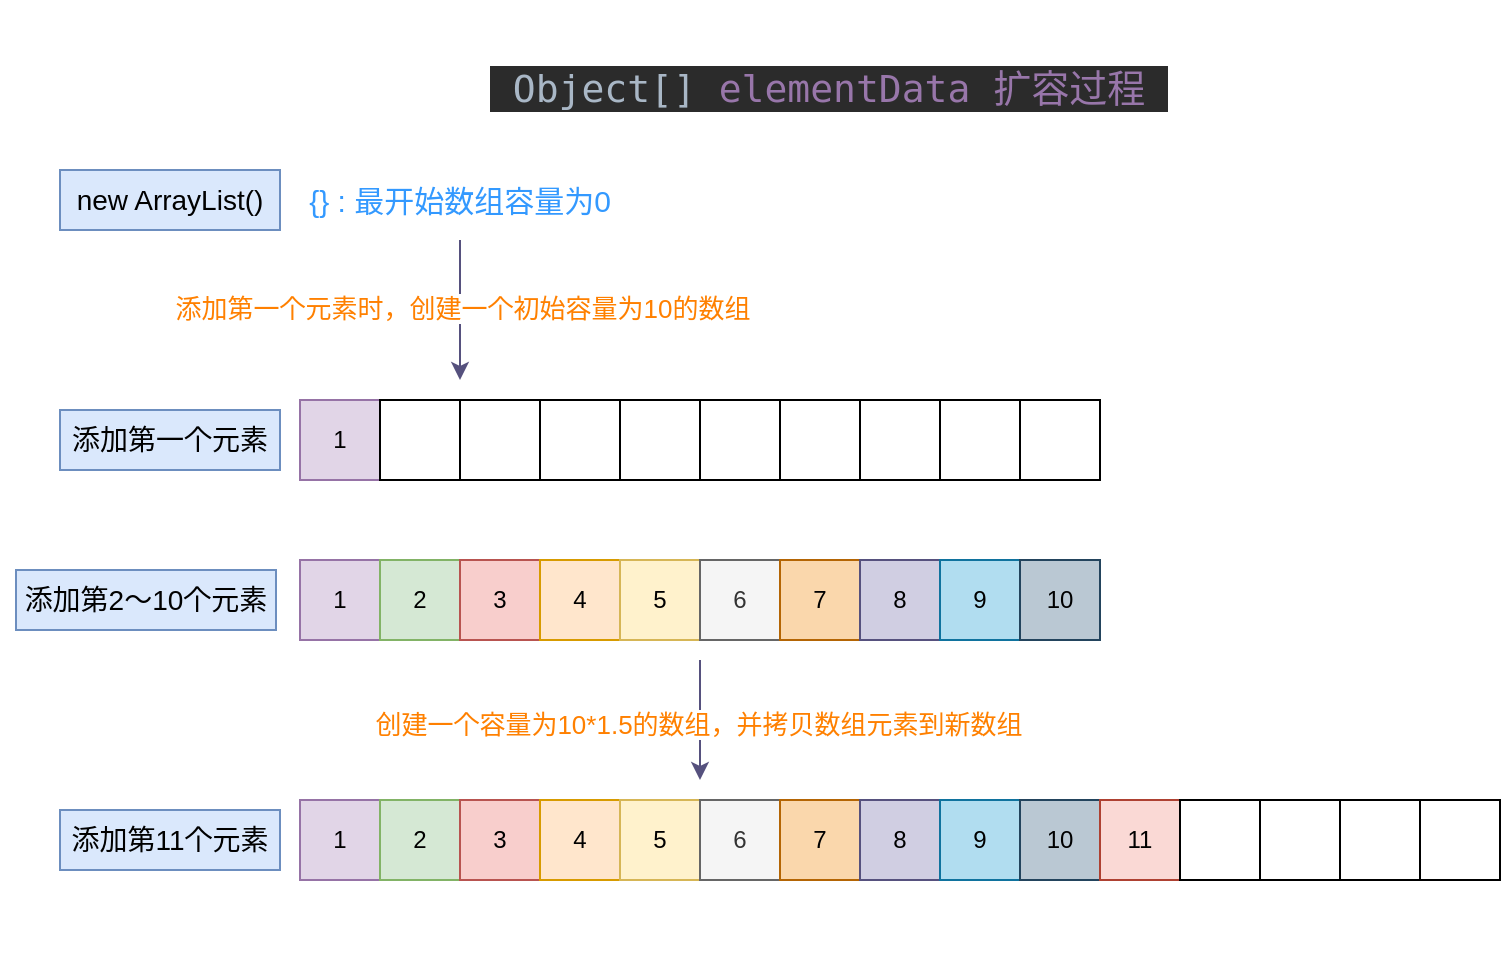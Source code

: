 <mxfile>
    <diagram name="Page-1" id="ReH25d6dhj447AQLg0Gd">
        <mxGraphModel dx="667" dy="897" grid="0" gridSize="10" guides="1" tooltips="1" connect="1" arrows="1" fold="1" page="0" pageScale="1" pageWidth="850" pageHeight="1100" background="#ffffff" math="0" shadow="0">
            <root>
                <mxCell id="0"/>
                <mxCell id="1" parent="0"/>
                <mxCell id="0wChSYJYaYFpe6wJNSva-3" value="1" style="whiteSpace=wrap;html=1;aspect=fixed;fillColor=#e1d5e7;strokeColor=#9673a6;" parent="1" vertex="1">
                    <mxGeometry x="160" y="160" width="40" height="40" as="geometry"/>
                </mxCell>
                <mxCell id="0wChSYJYaYFpe6wJNSva-4" value="" style="whiteSpace=wrap;html=1;aspect=fixed;" parent="1" vertex="1">
                    <mxGeometry x="200" y="160" width="40" height="40" as="geometry"/>
                </mxCell>
                <mxCell id="0wChSYJYaYFpe6wJNSva-5" value="" style="whiteSpace=wrap;html=1;aspect=fixed;" parent="1" vertex="1">
                    <mxGeometry x="240" y="160" width="40" height="40" as="geometry"/>
                </mxCell>
                <mxCell id="0wChSYJYaYFpe6wJNSva-6" value="" style="whiteSpace=wrap;html=1;aspect=fixed;" parent="1" vertex="1">
                    <mxGeometry x="280" y="160" width="40" height="40" as="geometry"/>
                </mxCell>
                <mxCell id="0wChSYJYaYFpe6wJNSva-7" value="" style="whiteSpace=wrap;html=1;aspect=fixed;" parent="1" vertex="1">
                    <mxGeometry x="320" y="160" width="40" height="40" as="geometry"/>
                </mxCell>
                <mxCell id="0wChSYJYaYFpe6wJNSva-8" value="" style="whiteSpace=wrap;html=1;aspect=fixed;" parent="1" vertex="1">
                    <mxGeometry x="360" y="160" width="40" height="40" as="geometry"/>
                </mxCell>
                <mxCell id="0wChSYJYaYFpe6wJNSva-9" value="" style="whiteSpace=wrap;html=1;aspect=fixed;" parent="1" vertex="1">
                    <mxGeometry x="400" y="160" width="40" height="40" as="geometry"/>
                </mxCell>
                <mxCell id="0wChSYJYaYFpe6wJNSva-10" value="" style="whiteSpace=wrap;html=1;aspect=fixed;" parent="1" vertex="1">
                    <mxGeometry x="440" y="160" width="40" height="40" as="geometry"/>
                </mxCell>
                <mxCell id="0wChSYJYaYFpe6wJNSva-11" value="" style="whiteSpace=wrap;html=1;aspect=fixed;" parent="1" vertex="1">
                    <mxGeometry x="480" y="160" width="40" height="40" as="geometry"/>
                </mxCell>
                <mxCell id="0wChSYJYaYFpe6wJNSva-12" value="" style="whiteSpace=wrap;html=1;aspect=fixed;" parent="1" vertex="1">
                    <mxGeometry x="520" y="160" width="40" height="40" as="geometry"/>
                </mxCell>
                <mxCell id="0wChSYJYaYFpe6wJNSva-15" value="new ArrayList()" style="text;html=1;align=center;verticalAlign=middle;whiteSpace=wrap;rounded=0;fontSize=14;fillColor=#dae8fc;strokeColor=#6c8ebf;" parent="1" vertex="1">
                    <mxGeometry x="40" y="45" width="110" height="30" as="geometry"/>
                </mxCell>
                <mxCell id="0wChSYJYaYFpe6wJNSva-17" value="添加第一个元素" style="text;html=1;align=center;verticalAlign=middle;whiteSpace=wrap;rounded=0;fontSize=14;fillColor=#dae8fc;strokeColor=#6c8ebf;" parent="1" vertex="1">
                    <mxGeometry x="40" y="165" width="110" height="30" as="geometry"/>
                </mxCell>
                <mxCell id="0wChSYJYaYFpe6wJNSva-18" value="添加第2～10个元素" style="text;html=1;align=center;verticalAlign=middle;whiteSpace=wrap;rounded=0;fontSize=14;fillColor=#dae8fc;strokeColor=#6c8ebf;" parent="1" vertex="1">
                    <mxGeometry x="18" y="245" width="130" height="30" as="geometry"/>
                </mxCell>
                <mxCell id="0wChSYJYaYFpe6wJNSva-19" value="1" style="whiteSpace=wrap;html=1;aspect=fixed;fillColor=#e1d5e7;strokeColor=#9673a6;" parent="1" vertex="1">
                    <mxGeometry x="160" y="240" width="40" height="40" as="geometry"/>
                </mxCell>
                <mxCell id="0wChSYJYaYFpe6wJNSva-20" value="2" style="whiteSpace=wrap;html=1;aspect=fixed;fillColor=#d5e8d4;strokeColor=#82b366;" parent="1" vertex="1">
                    <mxGeometry x="200" y="240" width="40" height="40" as="geometry"/>
                </mxCell>
                <mxCell id="0wChSYJYaYFpe6wJNSva-21" value="3" style="whiteSpace=wrap;html=1;aspect=fixed;fillColor=#f8cecc;strokeColor=#b85450;" parent="1" vertex="1">
                    <mxGeometry x="240" y="240" width="40" height="40" as="geometry"/>
                </mxCell>
                <mxCell id="0wChSYJYaYFpe6wJNSva-22" value="4" style="whiteSpace=wrap;html=1;aspect=fixed;fillColor=#ffe6cc;strokeColor=#d79b00;" parent="1" vertex="1">
                    <mxGeometry x="280" y="240" width="40" height="40" as="geometry"/>
                </mxCell>
                <mxCell id="0wChSYJYaYFpe6wJNSva-23" value="5" style="whiteSpace=wrap;html=1;aspect=fixed;fillColor=#fff2cc;strokeColor=#d6b656;" parent="1" vertex="1">
                    <mxGeometry x="320" y="240" width="40" height="40" as="geometry"/>
                </mxCell>
                <mxCell id="0wChSYJYaYFpe6wJNSva-24" value="6" style="whiteSpace=wrap;html=1;aspect=fixed;fillColor=#f5f5f5;fontColor=#333333;strokeColor=#666666;" parent="1" vertex="1">
                    <mxGeometry x="360" y="240" width="40" height="40" as="geometry"/>
                </mxCell>
                <mxCell id="0wChSYJYaYFpe6wJNSva-25" value="7" style="whiteSpace=wrap;html=1;aspect=fixed;fillColor=#fad7ac;strokeColor=#b46504;" parent="1" vertex="1">
                    <mxGeometry x="400" y="240" width="40" height="40" as="geometry"/>
                </mxCell>
                <mxCell id="0wChSYJYaYFpe6wJNSva-26" value="8" style="whiteSpace=wrap;html=1;aspect=fixed;fillColor=#d0cee2;strokeColor=#56517e;" parent="1" vertex="1">
                    <mxGeometry x="440" y="240" width="40" height="40" as="geometry"/>
                </mxCell>
                <mxCell id="0wChSYJYaYFpe6wJNSva-27" value="9" style="whiteSpace=wrap;html=1;aspect=fixed;fillColor=#b1ddf0;strokeColor=#10739e;" parent="1" vertex="1">
                    <mxGeometry x="480" y="240" width="40" height="40" as="geometry"/>
                </mxCell>
                <mxCell id="0wChSYJYaYFpe6wJNSva-28" value="10" style="whiteSpace=wrap;html=1;aspect=fixed;fillColor=#bac8d3;strokeColor=#23445d;" parent="1" vertex="1">
                    <mxGeometry x="520" y="240" width="40" height="40" as="geometry"/>
                </mxCell>
                <mxCell id="0wChSYJYaYFpe6wJNSva-29" value="添加第11个元素" style="text;html=1;align=center;verticalAlign=middle;whiteSpace=wrap;rounded=0;fontSize=14;fillColor=#dae8fc;strokeColor=#6c8ebf;" parent="1" vertex="1">
                    <mxGeometry x="40" y="365" width="110" height="30" as="geometry"/>
                </mxCell>
                <mxCell id="0wChSYJYaYFpe6wJNSva-30" value="1" style="whiteSpace=wrap;html=1;aspect=fixed;fillColor=#e1d5e7;strokeColor=#9673a6;" parent="1" vertex="1">
                    <mxGeometry x="160" y="360" width="40" height="40" as="geometry"/>
                </mxCell>
                <mxCell id="0wChSYJYaYFpe6wJNSva-31" value="2" style="whiteSpace=wrap;html=1;aspect=fixed;fillColor=#d5e8d4;strokeColor=#82b366;" parent="1" vertex="1">
                    <mxGeometry x="200" y="360" width="40" height="40" as="geometry"/>
                </mxCell>
                <mxCell id="0wChSYJYaYFpe6wJNSva-32" value="3" style="whiteSpace=wrap;html=1;aspect=fixed;fillColor=#f8cecc;strokeColor=#b85450;" parent="1" vertex="1">
                    <mxGeometry x="240" y="360" width="40" height="40" as="geometry"/>
                </mxCell>
                <mxCell id="0wChSYJYaYFpe6wJNSva-33" value="4" style="whiteSpace=wrap;html=1;aspect=fixed;fillColor=#ffe6cc;strokeColor=#d79b00;" parent="1" vertex="1">
                    <mxGeometry x="280" y="360" width="40" height="40" as="geometry"/>
                </mxCell>
                <mxCell id="0wChSYJYaYFpe6wJNSva-34" value="5" style="whiteSpace=wrap;html=1;aspect=fixed;fillColor=#fff2cc;strokeColor=#d6b656;" parent="1" vertex="1">
                    <mxGeometry x="320" y="360" width="40" height="40" as="geometry"/>
                </mxCell>
                <mxCell id="0wChSYJYaYFpe6wJNSva-35" value="6" style="whiteSpace=wrap;html=1;aspect=fixed;fillColor=#f5f5f5;fontColor=#333333;strokeColor=#666666;" parent="1" vertex="1">
                    <mxGeometry x="360" y="360" width="40" height="40" as="geometry"/>
                </mxCell>
                <mxCell id="0wChSYJYaYFpe6wJNSva-36" value="7" style="whiteSpace=wrap;html=1;aspect=fixed;fillColor=#fad7ac;strokeColor=#b46504;" parent="1" vertex="1">
                    <mxGeometry x="400" y="360" width="40" height="40" as="geometry"/>
                </mxCell>
                <mxCell id="0wChSYJYaYFpe6wJNSva-37" value="8" style="whiteSpace=wrap;html=1;aspect=fixed;fillColor=#d0cee2;strokeColor=#56517e;" parent="1" vertex="1">
                    <mxGeometry x="440" y="360" width="40" height="40" as="geometry"/>
                </mxCell>
                <mxCell id="0wChSYJYaYFpe6wJNSva-38" value="9" style="whiteSpace=wrap;html=1;aspect=fixed;fillColor=#b1ddf0;strokeColor=#10739e;" parent="1" vertex="1">
                    <mxGeometry x="480" y="360" width="40" height="40" as="geometry"/>
                </mxCell>
                <mxCell id="0wChSYJYaYFpe6wJNSva-39" value="10" style="whiteSpace=wrap;html=1;aspect=fixed;fillColor=#bac8d3;strokeColor=#23445d;" parent="1" vertex="1">
                    <mxGeometry x="520" y="360" width="40" height="40" as="geometry"/>
                </mxCell>
                <mxCell id="0wChSYJYaYFpe6wJNSva-40" value="11" style="whiteSpace=wrap;html=1;aspect=fixed;fillColor=#fad9d5;strokeColor=#ae4132;" parent="1" vertex="1">
                    <mxGeometry x="560" y="360" width="40" height="40" as="geometry"/>
                </mxCell>
                <mxCell id="0wChSYJYaYFpe6wJNSva-41" value="" style="whiteSpace=wrap;html=1;aspect=fixed;" parent="1" vertex="1">
                    <mxGeometry x="600" y="360" width="40" height="40" as="geometry"/>
                </mxCell>
                <mxCell id="0wChSYJYaYFpe6wJNSva-42" value="" style="whiteSpace=wrap;html=1;aspect=fixed;" parent="1" vertex="1">
                    <mxGeometry x="640" y="360" width="40" height="40" as="geometry"/>
                </mxCell>
                <mxCell id="0wChSYJYaYFpe6wJNSva-43" value="" style="whiteSpace=wrap;html=1;aspect=fixed;" parent="1" vertex="1">
                    <mxGeometry x="680" y="360" width="40" height="40" as="geometry"/>
                </mxCell>
                <mxCell id="0wChSYJYaYFpe6wJNSva-44" value="" style="whiteSpace=wrap;html=1;aspect=fixed;" parent="1" vertex="1">
                    <mxGeometry x="720" y="360" width="40" height="40" as="geometry"/>
                </mxCell>
                <mxCell id="0wChSYJYaYFpe6wJNSva-45" value="&lt;pre style=&quot;background-color: rgb(43, 43, 43); color: rgb(169, 183, 198); font-family: &amp;quot;JetBrains Mono&amp;quot;, monospace; font-size: 19px;&quot;&gt; Object[] &lt;span style=&quot;color: rgb(152, 118, 170); font-size: 19px;&quot;&gt;elementData 扩容过程 &lt;/span&gt;&lt;/pre&gt;" style="text;html=1;align=center;verticalAlign=middle;whiteSpace=wrap;rounded=0;fontSize=19;" parent="1" vertex="1">
                    <mxGeometry x="215" y="-16" width="419" height="40" as="geometry"/>
                </mxCell>
                <mxCell id="0wChSYJYaYFpe6wJNSva-46" value="{} : 最开始数组容量为0" style="rounded=0;whiteSpace=wrap;html=1;fontSize=15;strokeColor=none;fontColor=#3399FF;" parent="1" vertex="1">
                    <mxGeometry x="160" y="40" width="160" height="40" as="geometry"/>
                </mxCell>
                <mxCell id="0wChSYJYaYFpe6wJNSva-47" value="" style="endArrow=classic;html=1;rounded=0;exitX=0.5;exitY=1;exitDx=0;exitDy=0;fillColor=#d0cee2;strokeColor=#56517e;" parent="1" source="0wChSYJYaYFpe6wJNSva-46" edge="1">
                    <mxGeometry width="50" height="50" relative="1" as="geometry">
                        <mxPoint x="250" y="80" as="sourcePoint"/>
                        <mxPoint x="240" y="150" as="targetPoint"/>
                    </mxGeometry>
                </mxCell>
                <mxCell id="0wChSYJYaYFpe6wJNSva-48" value="&lt;font color=&quot;#ff8000&quot;&gt;添加第一个元素时，创建一个初始容量为10的数组&lt;/font&gt;" style="edgeLabel;html=1;align=center;verticalAlign=middle;resizable=0;points=[];fontSize=13;fontColor=#808080;" parent="0wChSYJYaYFpe6wJNSva-47" vertex="1" connectable="0">
                    <mxGeometry x="-0.041" y="1" relative="1" as="geometry">
                        <mxPoint as="offset"/>
                    </mxGeometry>
                </mxCell>
                <mxCell id="0wChSYJYaYFpe6wJNSva-49" value="" style="endArrow=classic;html=1;rounded=0;fillColor=#d0cee2;strokeColor=#56517e;" parent="1" edge="1">
                    <mxGeometry width="50" height="50" relative="1" as="geometry">
                        <mxPoint x="360" y="290" as="sourcePoint"/>
                        <mxPoint x="360" y="350" as="targetPoint"/>
                    </mxGeometry>
                </mxCell>
                <mxCell id="0wChSYJYaYFpe6wJNSva-50" value="&lt;font color=&quot;#ff8000&quot;&gt;创建一个容量为10*1.5的数组，并拷贝数组元素到新数组&lt;/font&gt;" style="edgeLabel;html=1;align=center;verticalAlign=middle;resizable=0;points=[];fontSize=13;" parent="0wChSYJYaYFpe6wJNSva-49" vertex="1" connectable="0">
                    <mxGeometry x="0.067" y="-1" relative="1" as="geometry">
                        <mxPoint as="offset"/>
                    </mxGeometry>
                </mxCell>
                <mxCell id="2" value="" style="line;strokeWidth=2;html=1;strokeColor=none;" parent="1" vertex="1">
                    <mxGeometry x="40" y="-40" width="720" height="10" as="geometry"/>
                </mxCell>
                <mxCell id="3" value="" style="line;strokeWidth=2;html=1;strokeColor=none;" parent="1" vertex="1">
                    <mxGeometry x="10" y="430" width="720" height="10" as="geometry"/>
                </mxCell>
            </root>
        </mxGraphModel>
    </diagram>
</mxfile>